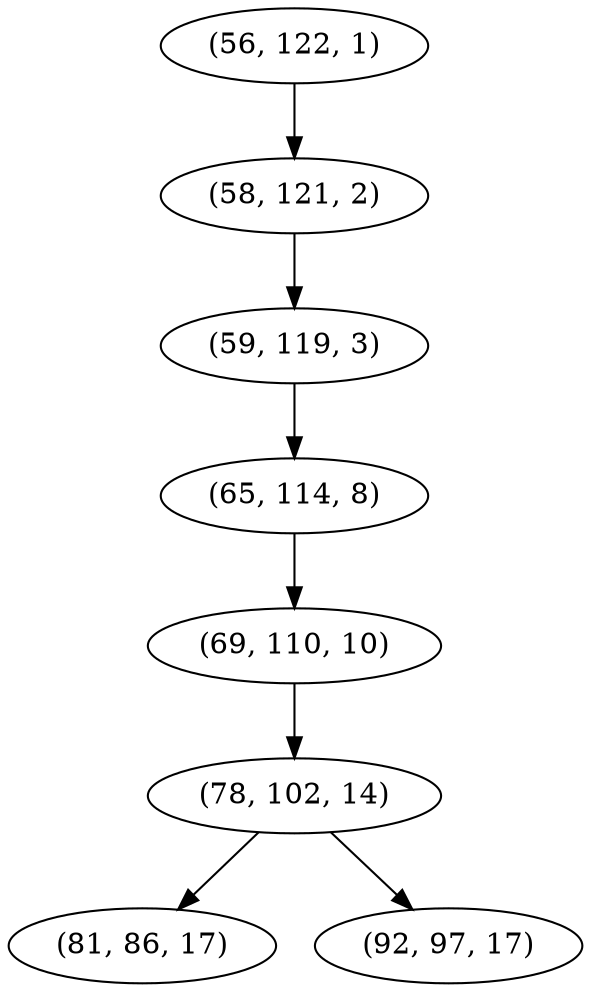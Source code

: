 digraph tree {
    "(56, 122, 1)";
    "(58, 121, 2)";
    "(59, 119, 3)";
    "(65, 114, 8)";
    "(69, 110, 10)";
    "(78, 102, 14)";
    "(81, 86, 17)";
    "(92, 97, 17)";
    "(56, 122, 1)" -> "(58, 121, 2)";
    "(58, 121, 2)" -> "(59, 119, 3)";
    "(59, 119, 3)" -> "(65, 114, 8)";
    "(65, 114, 8)" -> "(69, 110, 10)";
    "(69, 110, 10)" -> "(78, 102, 14)";
    "(78, 102, 14)" -> "(81, 86, 17)";
    "(78, 102, 14)" -> "(92, 97, 17)";
}
